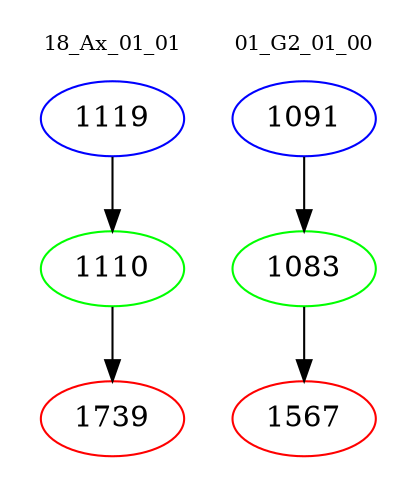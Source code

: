 digraph{
subgraph cluster_0 {
color = white
label = "18_Ax_01_01";
fontsize=10;
T0_1119 [label="1119", color="blue"]
T0_1119 -> T0_1110 [color="black"]
T0_1110 [label="1110", color="green"]
T0_1110 -> T0_1739 [color="black"]
T0_1739 [label="1739", color="red"]
}
subgraph cluster_1 {
color = white
label = "01_G2_01_00";
fontsize=10;
T1_1091 [label="1091", color="blue"]
T1_1091 -> T1_1083 [color="black"]
T1_1083 [label="1083", color="green"]
T1_1083 -> T1_1567 [color="black"]
T1_1567 [label="1567", color="red"]
}
}
